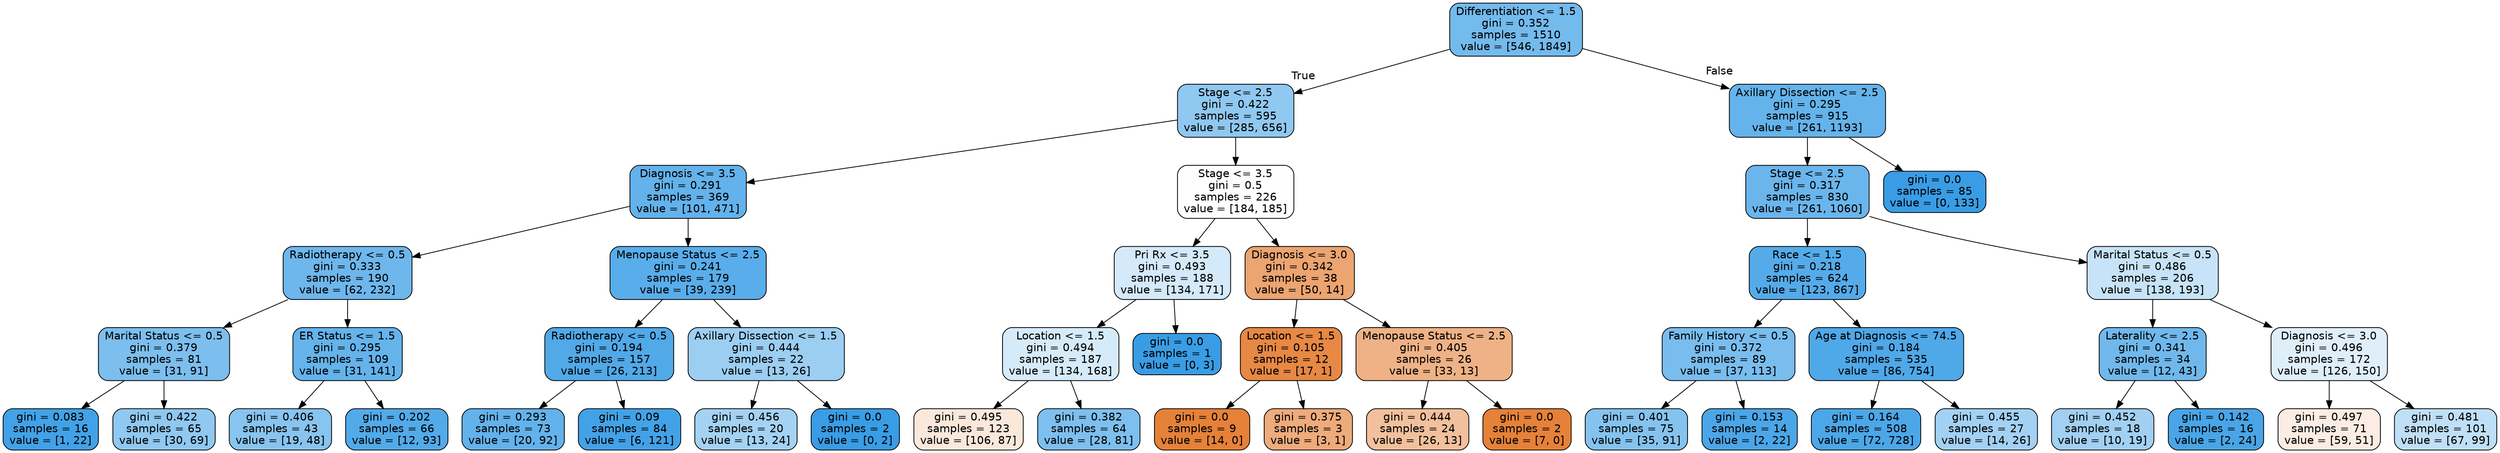 digraph Tree {
node [shape=box, style="filled, rounded", color="black", fontname=helvetica] ;
edge [fontname=helvetica] ;
0 [label="Differentiation <= 1.5\ngini = 0.352\nsamples = 1510\nvalue = [546, 1849]", fillcolor="#399de5b4"] ;
1 [label="Stage <= 2.5\ngini = 0.422\nsamples = 595\nvalue = [285, 656]", fillcolor="#399de590"] ;
0 -> 1 [labeldistance=2.5, labelangle=45, headlabel="True"] ;
2 [label="Diagnosis <= 3.5\ngini = 0.291\nsamples = 369\nvalue = [101, 471]", fillcolor="#399de5c8"] ;
1 -> 2 ;
3 [label="Radiotherapy <= 0.5\ngini = 0.333\nsamples = 190\nvalue = [62, 232]", fillcolor="#399de5bb"] ;
2 -> 3 ;
4 [label="Marital Status <= 0.5\ngini = 0.379\nsamples = 81\nvalue = [31, 91]", fillcolor="#399de5a8"] ;
3 -> 4 ;
5 [label="gini = 0.083\nsamples = 16\nvalue = [1, 22]", fillcolor="#399de5f3"] ;
4 -> 5 ;
6 [label="gini = 0.422\nsamples = 65\nvalue = [30, 69]", fillcolor="#399de590"] ;
4 -> 6 ;
7 [label="ER Status <= 1.5\ngini = 0.295\nsamples = 109\nvalue = [31, 141]", fillcolor="#399de5c7"] ;
3 -> 7 ;
8 [label="gini = 0.406\nsamples = 43\nvalue = [19, 48]", fillcolor="#399de59a"] ;
7 -> 8 ;
9 [label="gini = 0.202\nsamples = 66\nvalue = [12, 93]", fillcolor="#399de5de"] ;
7 -> 9 ;
10 [label="Menopause Status <= 2.5\ngini = 0.241\nsamples = 179\nvalue = [39, 239]", fillcolor="#399de5d5"] ;
2 -> 10 ;
11 [label="Radiotherapy <= 0.5\ngini = 0.194\nsamples = 157\nvalue = [26, 213]", fillcolor="#399de5e0"] ;
10 -> 11 ;
12 [label="gini = 0.293\nsamples = 73\nvalue = [20, 92]", fillcolor="#399de5c8"] ;
11 -> 12 ;
13 [label="gini = 0.09\nsamples = 84\nvalue = [6, 121]", fillcolor="#399de5f2"] ;
11 -> 13 ;
14 [label="Axillary Dissection <= 1.5\ngini = 0.444\nsamples = 22\nvalue = [13, 26]", fillcolor="#399de57f"] ;
10 -> 14 ;
15 [label="gini = 0.456\nsamples = 20\nvalue = [13, 24]", fillcolor="#399de575"] ;
14 -> 15 ;
16 [label="gini = 0.0\nsamples = 2\nvalue = [0, 2]", fillcolor="#399de5ff"] ;
14 -> 16 ;
17 [label="Stage <= 3.5\ngini = 0.5\nsamples = 226\nvalue = [184, 185]", fillcolor="#399de501"] ;
1 -> 17 ;
18 [label="Pri Rx <= 3.5\ngini = 0.493\nsamples = 188\nvalue = [134, 171]", fillcolor="#399de537"] ;
17 -> 18 ;
19 [label="Location <= 1.5\ngini = 0.494\nsamples = 187\nvalue = [134, 168]", fillcolor="#399de534"] ;
18 -> 19 ;
20 [label="gini = 0.495\nsamples = 123\nvalue = [106, 87]", fillcolor="#e581392e"] ;
19 -> 20 ;
21 [label="gini = 0.382\nsamples = 64\nvalue = [28, 81]", fillcolor="#399de5a7"] ;
19 -> 21 ;
22 [label="gini = 0.0\nsamples = 1\nvalue = [0, 3]", fillcolor="#399de5ff"] ;
18 -> 22 ;
23 [label="Diagnosis <= 3.0\ngini = 0.342\nsamples = 38\nvalue = [50, 14]", fillcolor="#e58139b8"] ;
17 -> 23 ;
24 [label="Location <= 1.5\ngini = 0.105\nsamples = 12\nvalue = [17, 1]", fillcolor="#e58139f0"] ;
23 -> 24 ;
25 [label="gini = 0.0\nsamples = 9\nvalue = [14, 0]", fillcolor="#e58139ff"] ;
24 -> 25 ;
26 [label="gini = 0.375\nsamples = 3\nvalue = [3, 1]", fillcolor="#e58139aa"] ;
24 -> 26 ;
27 [label="Menopause Status <= 2.5\ngini = 0.405\nsamples = 26\nvalue = [33, 13]", fillcolor="#e581399b"] ;
23 -> 27 ;
28 [label="gini = 0.444\nsamples = 24\nvalue = [26, 13]", fillcolor="#e581397f"] ;
27 -> 28 ;
29 [label="gini = 0.0\nsamples = 2\nvalue = [7, 0]", fillcolor="#e58139ff"] ;
27 -> 29 ;
30 [label="Axillary Dissection <= 2.5\ngini = 0.295\nsamples = 915\nvalue = [261, 1193]", fillcolor="#399de5c7"] ;
0 -> 30 [labeldistance=2.5, labelangle=-45, headlabel="False"] ;
31 [label="Stage <= 2.5\ngini = 0.317\nsamples = 830\nvalue = [261, 1060]", fillcolor="#399de5c0"] ;
30 -> 31 ;
32 [label="Race <= 1.5\ngini = 0.218\nsamples = 624\nvalue = [123, 867]", fillcolor="#399de5db"] ;
31 -> 32 ;
33 [label="Family History <= 0.5\ngini = 0.372\nsamples = 89\nvalue = [37, 113]", fillcolor="#399de5ac"] ;
32 -> 33 ;
34 [label="gini = 0.401\nsamples = 75\nvalue = [35, 91]", fillcolor="#399de59d"] ;
33 -> 34 ;
35 [label="gini = 0.153\nsamples = 14\nvalue = [2, 22]", fillcolor="#399de5e8"] ;
33 -> 35 ;
36 [label="Age at Diagnosis <= 74.5\ngini = 0.184\nsamples = 535\nvalue = [86, 754]", fillcolor="#399de5e2"] ;
32 -> 36 ;
37 [label="gini = 0.164\nsamples = 508\nvalue = [72, 728]", fillcolor="#399de5e6"] ;
36 -> 37 ;
38 [label="gini = 0.455\nsamples = 27\nvalue = [14, 26]", fillcolor="#399de576"] ;
36 -> 38 ;
39 [label="Marital Status <= 0.5\ngini = 0.486\nsamples = 206\nvalue = [138, 193]", fillcolor="#399de549"] ;
31 -> 39 ;
40 [label="Laterality <= 2.5\ngini = 0.341\nsamples = 34\nvalue = [12, 43]", fillcolor="#399de5b8"] ;
39 -> 40 ;
41 [label="gini = 0.452\nsamples = 18\nvalue = [10, 19]", fillcolor="#399de579"] ;
40 -> 41 ;
42 [label="gini = 0.142\nsamples = 16\nvalue = [2, 24]", fillcolor="#399de5ea"] ;
40 -> 42 ;
43 [label="Diagnosis <= 3.0\ngini = 0.496\nsamples = 172\nvalue = [126, 150]", fillcolor="#399de529"] ;
39 -> 43 ;
44 [label="gini = 0.497\nsamples = 71\nvalue = [59, 51]", fillcolor="#e5813923"] ;
43 -> 44 ;
45 [label="gini = 0.481\nsamples = 101\nvalue = [67, 99]", fillcolor="#399de552"] ;
43 -> 45 ;
46 [label="gini = 0.0\nsamples = 85\nvalue = [0, 133]", fillcolor="#399de5ff"] ;
30 -> 46 ;
}